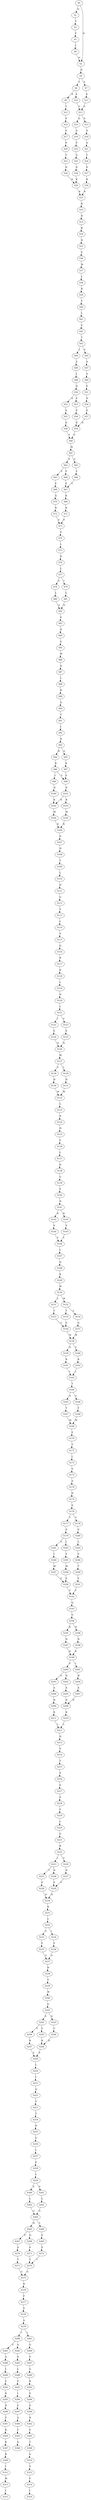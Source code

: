 strict digraph  {
	S0 -> S1 [ label = Q ];
	S0 -> S2 [ label = H ];
	S1 -> S3 [ label = V ];
	S2 -> S4 [ label = H ];
	S3 -> S5 [ label = F ];
	S4 -> S6 [ label = T ];
	S4 -> S7 [ label = S ];
	S5 -> S8 [ label = L ];
	S6 -> S9 [ label = N ];
	S6 -> S10 [ label = S ];
	S7 -> S11 [ label = S ];
	S8 -> S2 [ label = H ];
	S9 -> S12 [ label = T ];
	S10 -> S13 [ label = A ];
	S11 -> S13 [ label = A ];
	S12 -> S14 [ label = P ];
	S13 -> S15 [ label = P ];
	S13 -> S16 [ label = Q ];
	S14 -> S17 [ label = V ];
	S15 -> S18 [ label = A ];
	S16 -> S19 [ label = A ];
	S17 -> S20 [ label = P ];
	S18 -> S21 [ label = A ];
	S19 -> S22 [ label = P ];
	S20 -> S23 [ label = T ];
	S21 -> S24 [ label = T ];
	S22 -> S25 [ label = A ];
	S23 -> S26 [ label = D ];
	S24 -> S27 [ label = E ];
	S25 -> S28 [ label = D ];
	S26 -> S29 [ label = K ];
	S27 -> S30 [ label = K ];
	S28 -> S29 [ label = K ];
	S29 -> S31 [ label = K ];
	S30 -> S31 [ label = K ];
	S31 -> S32 [ label = R ];
	S32 -> S33 [ label = H ];
	S33 -> S34 [ label = R ];
	S34 -> S35 [ label = H ];
	S35 -> S36 [ label = E ];
	S36 -> S37 [ label = M ];
	S37 -> S38 [ label = L ];
	S38 -> S39 [ label = R ];
	S39 -> S40 [ label = Y ];
	S40 -> S41 [ label = L ];
	S41 -> S42 [ label = E ];
	S42 -> S43 [ label = T ];
	S43 -> S44 [ label = I ];
	S43 -> S45 [ label = V ];
	S44 -> S46 [ label = S ];
	S45 -> S47 [ label = S ];
	S46 -> S48 [ label = I ];
	S47 -> S49 [ label = V ];
	S48 -> S50 [ label = D ];
	S49 -> S51 [ label = E ];
	S50 -> S52 [ label = D ];
	S50 -> S53 [ label = E ];
	S51 -> S54 [ label = D ];
	S52 -> S55 [ label = S ];
	S53 -> S56 [ label = P ];
	S54 -> S57 [ label = P ];
	S55 -> S58 [ label = D ];
	S56 -> S59 [ label = D ];
	S57 -> S59 [ label = D ];
	S58 -> S60 [ label = V ];
	S59 -> S60 [ label = V ];
	S60 -> S61 [ label = M ];
	S61 -> S62 [ label = S ];
	S61 -> S63 [ label = A ];
	S62 -> S64 [ label = Y ];
	S62 -> S65 [ label = F ];
	S63 -> S66 [ label = Y ];
	S64 -> S67 [ label = E ];
	S65 -> S68 [ label = E ];
	S66 -> S67 [ label = E ];
	S67 -> S69 [ label = K ];
	S68 -> S70 [ label = Q ];
	S69 -> S71 [ label = R ];
	S70 -> S72 [ label = R ];
	S71 -> S73 [ label = P ];
	S72 -> S73 [ label = P ];
	S73 -> S74 [ label = V ];
	S74 -> S75 [ label = L ];
	S75 -> S76 [ label = D ];
	S76 -> S77 [ label = L ];
	S77 -> S78 [ label = G ];
	S77 -> S79 [ label = C ];
	S78 -> S80 [ label = L ];
	S79 -> S81 [ label = L ];
	S80 -> S82 [ label = Q ];
	S81 -> S82 [ label = Q ];
	S82 -> S83 [ label = E ];
	S83 -> S84 [ label = N ];
	S84 -> S85 [ label = G ];
	S85 -> S86 [ label = W ];
	S86 -> S87 [ label = D ];
	S87 -> S88 [ label = L ];
	S88 -> S89 [ label = R ];
	S89 -> S90 [ label = A ];
	S90 -> S91 [ label = T ];
	S91 -> S92 [ label = I ];
	S92 -> S93 [ label = H ];
	S93 -> S94 [ label = R ];
	S93 -> S95 [ label = Q ];
	S94 -> S96 [ label = K ];
	S95 -> S97 [ label = K ];
	S96 -> S98 [ label = I ];
	S96 -> S99 [ label = V ];
	S97 -> S99 [ label = V ];
	S98 -> S100 [ label = D ];
	S99 -> S101 [ label = D ];
	S100 -> S102 [ label = K ];
	S101 -> S103 [ label = R ];
	S101 -> S102 [ label = K ];
	S102 -> S104 [ label = M ];
	S103 -> S105 [ label = M ];
	S104 -> S106 [ label = R ];
	S105 -> S106 [ label = R ];
	S106 -> S107 [ label = D ];
	S107 -> S108 [ label = H ];
	S108 -> S109 [ label = T ];
	S109 -> S110 [ label = L ];
	S110 -> S111 [ label = H ];
	S111 -> S112 [ label = G ];
	S112 -> S113 [ label = V ];
	S113 -> S114 [ label = L ];
	S114 -> S115 [ label = V ];
	S115 -> S116 [ label = Q ];
	S116 -> S117 [ label = R ];
	S117 -> S118 [ label = R ];
	S118 -> S119 [ label = L ];
	S119 -> S120 [ label = D ];
	S120 -> S121 [ label = L ];
	S121 -> S122 [ label = I ];
	S121 -> S123 [ label = V ];
	S122 -> S124 [ label = E ];
	S123 -> S125 [ label = E ];
	S124 -> S126 [ label = N ];
	S125 -> S126 [ label = N ];
	S126 -> S127 [ label = M ];
	S127 -> S128 [ label = V ];
	S127 -> S129 [ label = I ];
	S128 -> S130 [ label = H ];
	S129 -> S131 [ label = H ];
	S130 -> S132 [ label = W ];
	S131 -> S132 [ label = W ];
	S132 -> S133 [ label = L ];
	S133 -> S134 [ label = R ];
	S134 -> S135 [ label = H ];
	S135 -> S136 [ label = F ];
	S136 -> S137 [ label = L ];
	S137 -> S138 [ label = D ];
	S138 -> S139 [ label = G ];
	S139 -> S140 [ label = E ];
	S140 -> S141 [ label = N ];
	S141 -> S142 [ label = K ];
	S141 -> S143 [ label = R ];
	S142 -> S144 [ label = V ];
	S143 -> S145 [ label = V ];
	S144 -> S146 [ label = Y ];
	S145 -> S146 [ label = Y ];
	S146 -> S147 [ label = L ];
	S147 -> S148 [ label = Q ];
	S148 -> S149 [ label = K ];
	S149 -> S150 [ label = W ];
	S150 -> S151 [ label = L ];
	S150 -> S152 [ label = M ];
	S151 -> S153 [ label = T ];
	S152 -> S154 [ label = A ];
	S152 -> S155 [ label = T ];
	S153 -> S156 [ label = G ];
	S154 -> S157 [ label = G ];
	S155 -> S156 [ label = G ];
	S156 -> S158 [ label = W ];
	S157 -> S158 [ label = W ];
	S158 -> S159 [ label = D ];
	S158 -> S160 [ label = E ];
	S159 -> S161 [ label = R ];
	S160 -> S162 [ label = R ];
	S161 -> S163 [ label = L ];
	S162 -> S163 [ label = L ];
	S163 -> S164 [ label = T ];
	S164 -> S165 [ label = A ];
	S164 -> S166 [ label = S ];
	S165 -> S167 [ label = T ];
	S166 -> S168 [ label = T ];
	S167 -> S169 [ label = M ];
	S168 -> S169 [ label = M ];
	S169 -> S170 [ label = E ];
	S170 -> S171 [ label = T ];
	S171 -> S172 [ label = I ];
	S172 -> S173 [ label = V ];
	S173 -> S174 [ label = S ];
	S174 -> S175 [ label = D ];
	S175 -> S176 [ label = E ];
	S176 -> S177 [ label = T ];
	S176 -> S178 [ label = V ];
	S177 -> S179 [ label = P ];
	S178 -> S180 [ label = P ];
	S179 -> S181 [ label = V ];
	S179 -> S182 [ label = I ];
	S180 -> S183 [ label = L ];
	S181 -> S184 [ label = I ];
	S182 -> S185 [ label = V ];
	S183 -> S186 [ label = V ];
	S184 -> S187 [ label = M ];
	S185 -> S188 [ label = M ];
	S186 -> S189 [ label = T ];
	S187 -> S190 [ label = E ];
	S188 -> S190 [ label = E ];
	S189 -> S191 [ label = E ];
	S190 -> S192 [ label = F ];
	S191 -> S192 [ label = F ];
	S192 -> S193 [ label = Q ];
	S193 -> S194 [ label = G ];
	S194 -> S195 [ label = K ];
	S194 -> S196 [ label = R ];
	S195 -> S197 [ label = N ];
	S196 -> S198 [ label = N ];
	S197 -> S199 [ label = K ];
	S198 -> S199 [ label = K ];
	S199 -> S200 [ label = V ];
	S199 -> S201 [ label = I ];
	S200 -> S202 [ label = N ];
	S200 -> S203 [ label = G ];
	S201 -> S204 [ label = H ];
	S202 -> S205 [ label = A ];
	S203 -> S206 [ label = A ];
	S204 -> S207 [ label = A ];
	S205 -> S208 [ label = N ];
	S206 -> S209 [ label = H ];
	S207 -> S208 [ label = N ];
	S208 -> S210 [ label = K ];
	S209 -> S211 [ label = K ];
	S210 -> S212 [ label = L ];
	S211 -> S212 [ label = L ];
	S212 -> S213 [ label = H ];
	S213 -> S214 [ label = V ];
	S214 -> S215 [ label = Y ];
	S215 -> S216 [ label = S ];
	S216 -> S217 [ label = S ];
	S217 -> S218 [ label = P ];
	S218 -> S219 [ label = F ];
	S219 -> S220 [ label = I ];
	S220 -> S221 [ label = G ];
	S221 -> S222 [ label = K ];
	S222 -> S223 [ label = I ];
	S222 -> S224 [ label = V ];
	S223 -> S225 [ label = T ];
	S223 -> S226 [ label = N ];
	S224 -> S227 [ label = N ];
	S225 -> S228 [ label = P ];
	S226 -> S229 [ label = P ];
	S227 -> S229 [ label = P ];
	S228 -> S230 [ label = N ];
	S229 -> S230 [ label = N ];
	S230 -> S231 [ label = K ];
	S231 -> S232 [ label = L ];
	S232 -> S233 [ label = A ];
	S232 -> S234 [ label = I ];
	S233 -> S235 [ label = F ];
	S234 -> S236 [ label = F ];
	S235 -> S237 [ label = G ];
	S236 -> S237 [ label = G ];
	S237 -> S238 [ label = R ];
	S238 -> S239 [ label = Y ];
	S239 -> S240 [ label = W ];
	S240 -> S241 [ label = G ];
	S241 -> S242 [ label = E ];
	S241 -> S243 [ label = D ];
	S242 -> S244 [ label = S ];
	S242 -> S245 [ label = C ];
	S243 -> S246 [ label = C ];
	S244 -> S247 [ label = K ];
	S245 -> S248 [ label = K ];
	S246 -> S248 [ label = K ];
	S247 -> S249 [ label = E ];
	S248 -> S249 [ label = E ];
	S249 -> S250 [ label = L ];
	S250 -> S251 [ label = I ];
	S251 -> S252 [ label = Q ];
	S252 -> S253 [ label = V ];
	S253 -> S254 [ label = T ];
	S254 -> S255 [ label = D ];
	S255 -> S256 [ label = G ];
	S256 -> S257 [ label = I ];
	S257 -> S258 [ label = E ];
	S258 -> S259 [ label = L ];
	S259 -> S260 [ label = S ];
	S259 -> S261 [ label = P ];
	S260 -> S262 [ label = L ];
	S261 -> S263 [ label = L ];
	S262 -> S264 [ label = G ];
	S263 -> S264 [ label = G ];
	S264 -> S265 [ label = H ];
	S264 -> S266 [ label = Y ];
	S265 -> S267 [ label = P ];
	S265 -> S268 [ label = Q ];
	S266 -> S269 [ label = P ];
	S267 -> S270 [ label = A ];
	S268 -> S271 [ label = V ];
	S269 -> S272 [ label = V ];
	S270 -> S273 [ label = T ];
	S271 -> S274 [ label = T ];
	S272 -> S274 [ label = T ];
	S273 -> S275 [ label = G ];
	S274 -> S275 [ label = G ];
	S275 -> S276 [ label = R ];
	S276 -> S277 [ label = F ];
	S277 -> S278 [ label = S ];
	S278 -> S279 [ label = A ];
	S279 -> S280 [ label = I ];
	S279 -> S281 [ label = L ];
	S280 -> S282 [ label = A ];
	S280 -> S283 [ label = V ];
	S281 -> S284 [ label = V ];
	S282 -> S285 [ label = S ];
	S283 -> S286 [ label = A ];
	S284 -> S287 [ label = V ];
	S285 -> S288 [ label = L ];
	S286 -> S289 [ label = L ];
	S287 -> S290 [ label = G ];
	S288 -> S291 [ label = F ];
	S289 -> S292 [ label = F ];
	S290 -> S293 [ label = K ];
	S291 -> S294 [ label = I ];
	S292 -> S295 [ label = K ];
	S293 -> S296 [ label = E ];
	S294 -> S297 [ label = F ];
	S295 -> S298 [ label = R ];
	S296 -> S299 [ label = E ];
	S297 -> S300 [ label = A ];
	S298 -> S301 [ label = F ];
	S299 -> S302 [ label = R ];
	S300 -> S303 [ label = C ];
	S301 -> S304 [ label = K ];
	S302 -> S305 [ label = V ];
	S303 -> S306 [ label = Q ];
	S304 -> S307 [ label = K ];
	S305 -> S308 [ label = T ];
	S307 -> S309 [ label = K ];
	S308 -> S310 [ label = G ];
	S309 -> S311 [ label = I ];
	S310 -> S312 [ label = V ];
	S311 -> S313 [ label = W ];
	S312 -> S314 [ label = F ];
	S313 -> S315 [ label = I ];
	S314 -> S316 [ label = I ];
}
